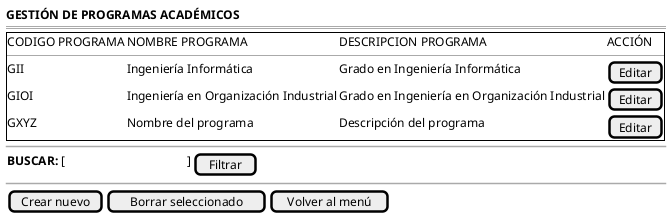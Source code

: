 @startsalt abrirProgramas-wireframe
{ 
<b>GESTIÓN DE PROGRAMAS ACADÉMICOS</b>  
===
{+  CODIGO PROGRAMA | NOMBRE PROGRAMA | DESCRIPCION PROGRAMA | ACCIÓN
  --|--|--|--
  GII | Ingeniería Informática | Grado en Ingeniería Informática | [Editar]
  GIOI | Ingeniería en Organización Industrial | Grado en Ingeniería en Organización Industrial | [Editar]
  GXYZ | Nombre del programa | Descripción del programa | [Editar]
  }
  ~~
  {<b>BUSCAR:</b> [                                       ] | [Filtrar]}
  ~~
  {[Crear nuevo] | [Borrar seleccionado] | [Volver al menú]}
}

@endsalt